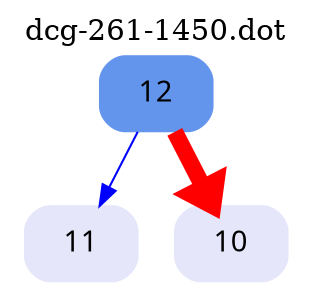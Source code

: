 digraph dcg_261 {
  labelloc="t";
  label="dcg-261-1450.dot";
  node [fontname="sans-serif"];
  node [shape=box style="rounded,filled"];
  n12 [label="12" color=cornflowerblue];
  n12 -> n11 [color=blue penwidth=1];
  n12 -> n10 [color=red penwidth=8];
  n10 [label="10" color=lavender];
  n11 [label="11" color=lavender];
}
